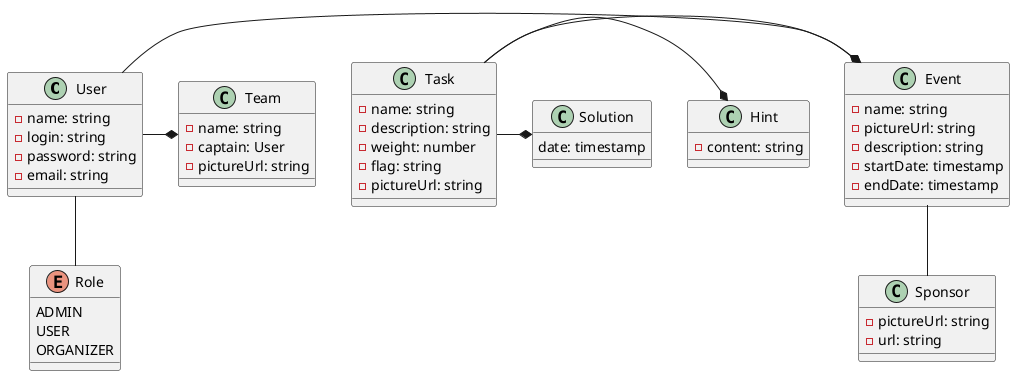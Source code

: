 @startuml

class User {
    -name: string
    -login: string
    -password: string
    -email: string
}

class Event {
    -name: string
    -pictureUrl: string
    -description: string
    -startDate: timestamp
    -endDate: timestamp
}

class Team {
    -name: string
    -captain: User
    -pictureUrl: string
}

class Task {
    -name: string
    -description: string
    -weight: number
    -flag: string
    -pictureUrl: string
}

class Solution {
    date: timestamp
}

class Hint {
    -content: string
}

class Sponsor {
    -pictureUrl: string
    -url: string
}

enum Role {
    ADMIN
    USER
    ORGANIZER
}


User -* Event
User -* Team
User -- Role
Event -- Sponsor
Task -down* Event
Task -* Hint
Task -* Solution


@enduml
